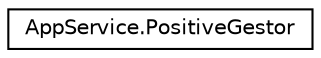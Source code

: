 digraph "Representación gráfica de la clase"
{
 // LATEX_PDF_SIZE
  edge [fontname="Helvetica",fontsize="10",labelfontname="Helvetica",labelfontsize="10"];
  node [fontname="Helvetica",fontsize="10",shape=record];
  rankdir="LR";
  Node0 [label="AppService.PositiveGestor",height=0.2,width=0.4,color="black", fillcolor="white", style="filled",URL="$class_app_service_1_1_positive_gestor.html",tooltip=" "];
}
